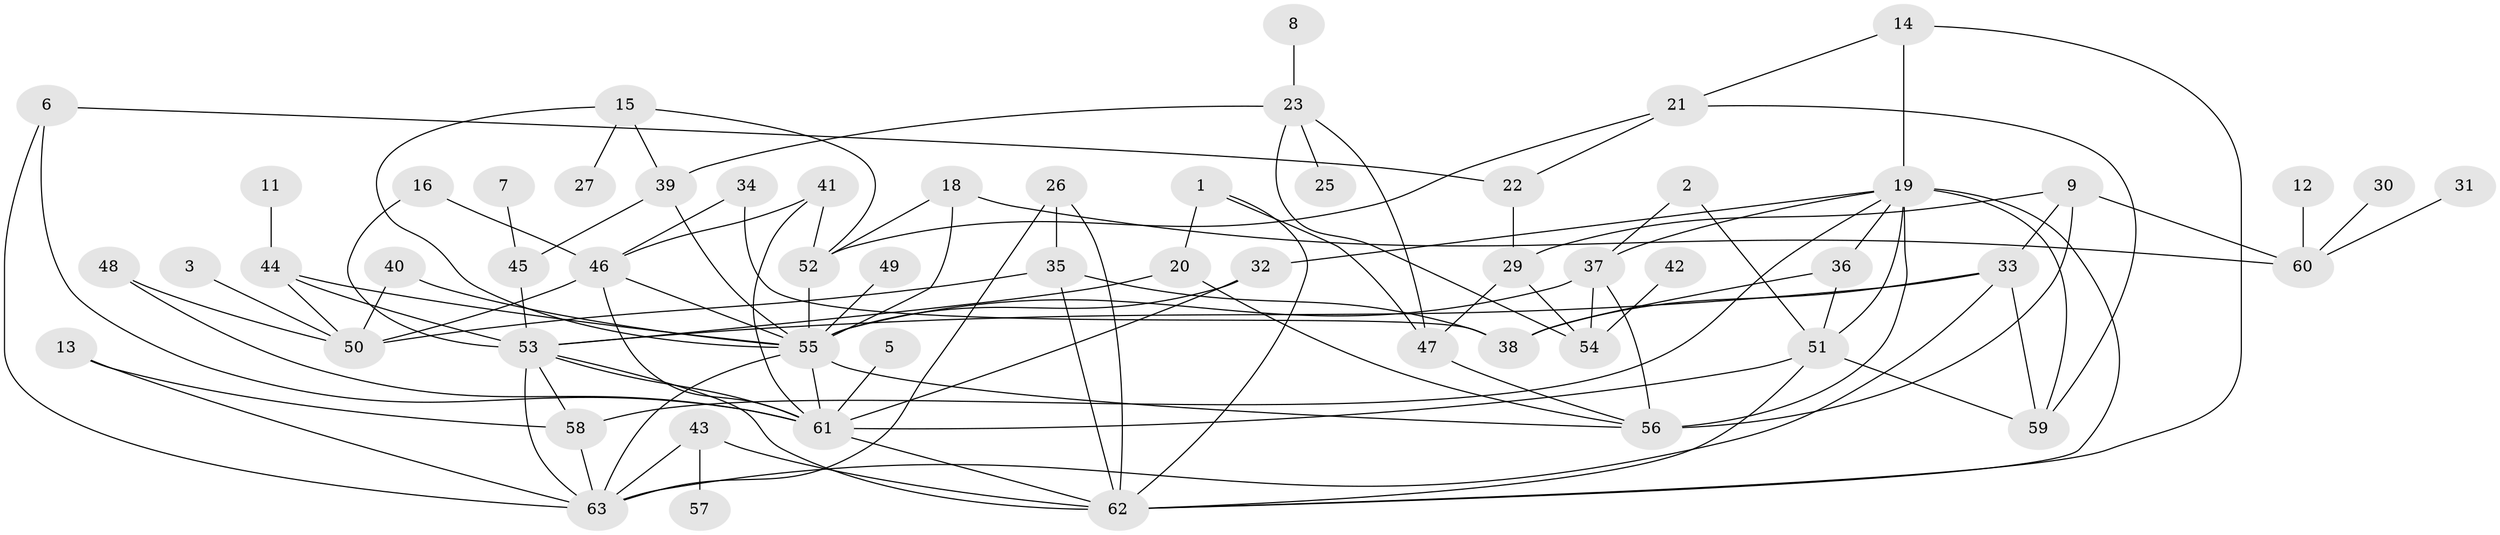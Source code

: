 // original degree distribution, {4: 0.224, 3: 0.248, 1: 0.168, 2: 0.24, 0: 0.04, 5: 0.04, 8: 0.016, 6: 0.016, 7: 0.008}
// Generated by graph-tools (version 1.1) at 2025/25/03/09/25 03:25:14]
// undirected, 58 vertices, 108 edges
graph export_dot {
graph [start="1"]
  node [color=gray90,style=filled];
  1;
  2;
  3;
  5;
  6;
  7;
  8;
  9;
  11;
  12;
  13;
  14;
  15;
  16;
  18;
  19;
  20;
  21;
  22;
  23;
  25;
  26;
  27;
  29;
  30;
  31;
  32;
  33;
  34;
  35;
  36;
  37;
  38;
  39;
  40;
  41;
  42;
  43;
  44;
  45;
  46;
  47;
  48;
  49;
  50;
  51;
  52;
  53;
  54;
  55;
  56;
  57;
  58;
  59;
  60;
  61;
  62;
  63;
  1 -- 20 [weight=1.0];
  1 -- 47 [weight=1.0];
  1 -- 62 [weight=1.0];
  2 -- 37 [weight=1.0];
  2 -- 51 [weight=1.0];
  3 -- 50 [weight=1.0];
  5 -- 61 [weight=1.0];
  6 -- 22 [weight=1.0];
  6 -- 61 [weight=1.0];
  6 -- 63 [weight=1.0];
  7 -- 45 [weight=1.0];
  8 -- 23 [weight=1.0];
  9 -- 29 [weight=1.0];
  9 -- 33 [weight=1.0];
  9 -- 56 [weight=1.0];
  9 -- 60 [weight=1.0];
  11 -- 44 [weight=1.0];
  12 -- 60 [weight=1.0];
  13 -- 58 [weight=1.0];
  13 -- 63 [weight=1.0];
  14 -- 19 [weight=1.0];
  14 -- 21 [weight=1.0];
  14 -- 62 [weight=1.0];
  15 -- 27 [weight=1.0];
  15 -- 39 [weight=1.0];
  15 -- 52 [weight=1.0];
  15 -- 55 [weight=1.0];
  16 -- 46 [weight=1.0];
  16 -- 53 [weight=1.0];
  18 -- 52 [weight=1.0];
  18 -- 55 [weight=1.0];
  18 -- 60 [weight=1.0];
  19 -- 32 [weight=1.0];
  19 -- 36 [weight=1.0];
  19 -- 37 [weight=1.0];
  19 -- 51 [weight=1.0];
  19 -- 56 [weight=2.0];
  19 -- 58 [weight=1.0];
  19 -- 59 [weight=1.0];
  19 -- 62 [weight=1.0];
  20 -- 53 [weight=1.0];
  20 -- 56 [weight=1.0];
  21 -- 22 [weight=1.0];
  21 -- 52 [weight=1.0];
  21 -- 59 [weight=1.0];
  22 -- 29 [weight=1.0];
  23 -- 25 [weight=1.0];
  23 -- 39 [weight=1.0];
  23 -- 47 [weight=1.0];
  23 -- 54 [weight=1.0];
  26 -- 35 [weight=1.0];
  26 -- 62 [weight=1.0];
  26 -- 63 [weight=1.0];
  29 -- 47 [weight=1.0];
  29 -- 54 [weight=1.0];
  30 -- 60 [weight=1.0];
  31 -- 60 [weight=1.0];
  32 -- 55 [weight=1.0];
  32 -- 61 [weight=1.0];
  33 -- 38 [weight=1.0];
  33 -- 53 [weight=1.0];
  33 -- 59 [weight=1.0];
  33 -- 63 [weight=1.0];
  34 -- 38 [weight=1.0];
  34 -- 46 [weight=1.0];
  35 -- 38 [weight=1.0];
  35 -- 50 [weight=1.0];
  35 -- 62 [weight=1.0];
  36 -- 38 [weight=1.0];
  36 -- 51 [weight=1.0];
  37 -- 54 [weight=1.0];
  37 -- 55 [weight=1.0];
  37 -- 56 [weight=1.0];
  39 -- 45 [weight=1.0];
  39 -- 55 [weight=1.0];
  40 -- 50 [weight=1.0];
  40 -- 55 [weight=1.0];
  41 -- 46 [weight=1.0];
  41 -- 52 [weight=1.0];
  41 -- 61 [weight=1.0];
  42 -- 54 [weight=1.0];
  43 -- 57 [weight=1.0];
  43 -- 62 [weight=1.0];
  43 -- 63 [weight=1.0];
  44 -- 50 [weight=1.0];
  44 -- 53 [weight=1.0];
  44 -- 55 [weight=1.0];
  45 -- 53 [weight=2.0];
  46 -- 50 [weight=1.0];
  46 -- 55 [weight=1.0];
  46 -- 61 [weight=1.0];
  47 -- 56 [weight=1.0];
  48 -- 50 [weight=1.0];
  48 -- 61 [weight=1.0];
  49 -- 55 [weight=1.0];
  51 -- 59 [weight=1.0];
  51 -- 61 [weight=1.0];
  51 -- 62 [weight=1.0];
  52 -- 55 [weight=2.0];
  53 -- 58 [weight=1.0];
  53 -- 61 [weight=1.0];
  53 -- 62 [weight=1.0];
  53 -- 63 [weight=1.0];
  55 -- 56 [weight=1.0];
  55 -- 61 [weight=1.0];
  55 -- 63 [weight=1.0];
  58 -- 63 [weight=1.0];
  61 -- 62 [weight=1.0];
}
